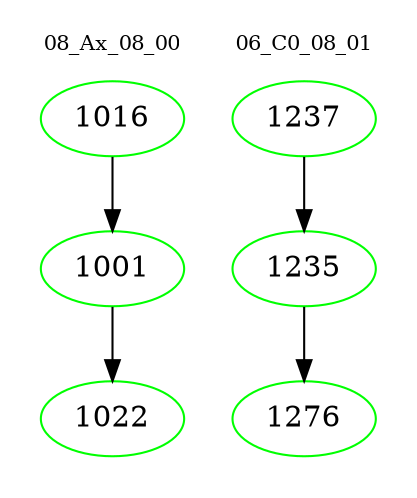 digraph{
subgraph cluster_0 {
color = white
label = "08_Ax_08_00";
fontsize=10;
T0_1016 [label="1016", color="green"]
T0_1016 -> T0_1001 [color="black"]
T0_1001 [label="1001", color="green"]
T0_1001 -> T0_1022 [color="black"]
T0_1022 [label="1022", color="green"]
}
subgraph cluster_1 {
color = white
label = "06_C0_08_01";
fontsize=10;
T1_1237 [label="1237", color="green"]
T1_1237 -> T1_1235 [color="black"]
T1_1235 [label="1235", color="green"]
T1_1235 -> T1_1276 [color="black"]
T1_1276 [label="1276", color="green"]
}
}
